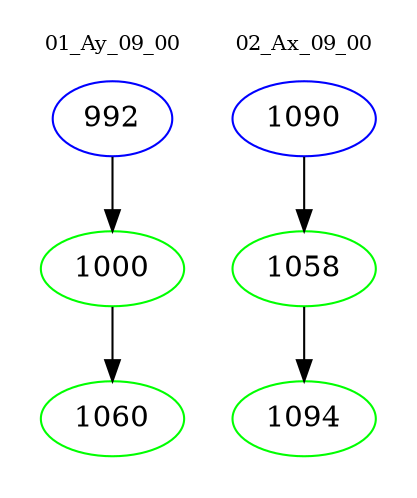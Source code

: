 digraph{
subgraph cluster_0 {
color = white
label = "01_Ay_09_00";
fontsize=10;
T0_992 [label="992", color="blue"]
T0_992 -> T0_1000 [color="black"]
T0_1000 [label="1000", color="green"]
T0_1000 -> T0_1060 [color="black"]
T0_1060 [label="1060", color="green"]
}
subgraph cluster_1 {
color = white
label = "02_Ax_09_00";
fontsize=10;
T1_1090 [label="1090", color="blue"]
T1_1090 -> T1_1058 [color="black"]
T1_1058 [label="1058", color="green"]
T1_1058 -> T1_1094 [color="black"]
T1_1094 [label="1094", color="green"]
}
}
